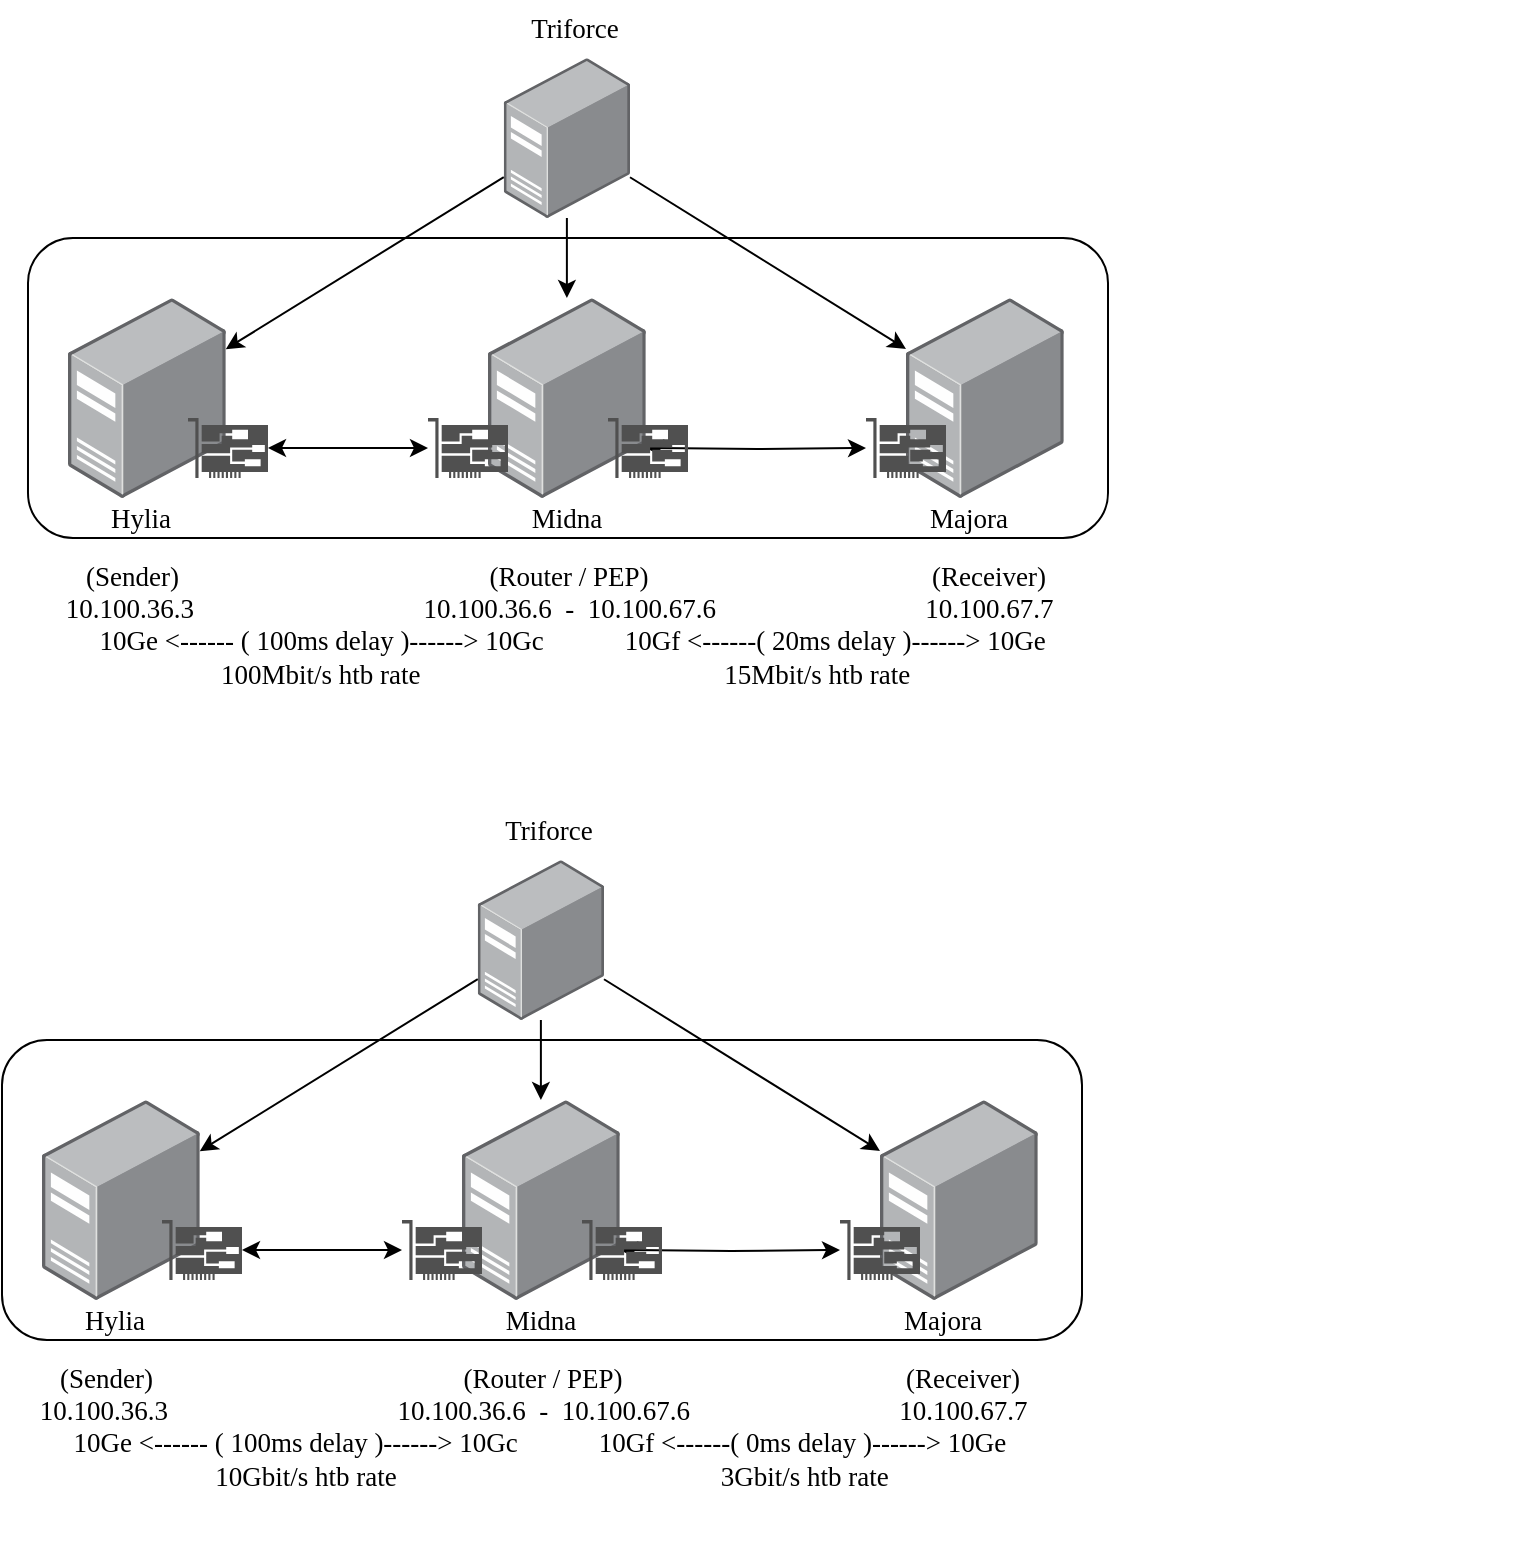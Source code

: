 <mxfile version="23.0.2" type="device">
  <diagram name="Page-1" id="tdqR3H0pgQtAeDCwSgcF">
    <mxGraphModel dx="2074" dy="1239" grid="0" gridSize="10" guides="1" tooltips="1" connect="1" arrows="1" fold="1" page="1" pageScale="1" pageWidth="827" pageHeight="1169" math="0" shadow="0">
      <root>
        <mxCell id="0" />
        <mxCell id="1" parent="0" />
        <mxCell id="V7EBvmDltSiEiASLBAJ4-13" value="" style="rounded=1;whiteSpace=wrap;html=1;fontFamily=Times New Roman;fontSize=13.5;" parent="1" vertex="1">
          <mxGeometry x="70" y="330" width="540" height="150" as="geometry" />
        </mxCell>
        <mxCell id="V7EBvmDltSiEiASLBAJ4-2" value="" style="image;points=[];aspect=fixed;html=1;align=center;shadow=0;dashed=0;image=img/lib/allied_telesis/computer_and_terminals/Server_Desktop.svg;fontFamily=Times New Roman;fontSize=13.5;" parent="1" vertex="1">
          <mxGeometry x="300" y="360" width="78.89" height="100" as="geometry" />
        </mxCell>
        <mxCell id="V7EBvmDltSiEiASLBAJ4-3" value="" style="image;points=[];aspect=fixed;html=1;align=center;shadow=0;dashed=0;image=img/lib/allied_telesis/computer_and_terminals/Server_Desktop.svg;fontFamily=Times New Roman;fontSize=13.5;" parent="1" vertex="1">
          <mxGeometry x="509" y="360" width="78.89" height="100" as="geometry" />
        </mxCell>
        <mxCell id="V7EBvmDltSiEiASLBAJ4-4" value="" style="image;points=[];aspect=fixed;html=1;align=center;shadow=0;dashed=0;image=img/lib/allied_telesis/computer_and_terminals/Server_Desktop.svg;fontFamily=Times New Roman;fontSize=13.5;" parent="1" vertex="1">
          <mxGeometry x="90" y="360" width="78.89" height="100" as="geometry" />
        </mxCell>
        <mxCell id="V7EBvmDltSiEiASLBAJ4-5" value="" style="sketch=0;pointerEvents=1;shadow=0;dashed=0;html=1;strokeColor=none;fillColor=#505050;labelPosition=center;verticalLabelPosition=bottom;verticalAlign=top;outlineConnect=0;align=center;shape=mxgraph.office.devices.nic;fontFamily=Times New Roman;fontSize=13.5;" parent="1" vertex="1">
          <mxGeometry x="489" y="420" width="40" height="30" as="geometry" />
        </mxCell>
        <mxCell id="V7EBvmDltSiEiASLBAJ4-17" style="edgeStyle=orthogonalEdgeStyle;rounded=0;orthogonalLoop=1;jettySize=auto;html=1;startArrow=classic;startFill=1;fontFamily=Times New Roman;fontSize=13.5;" parent="1" target="V7EBvmDltSiEiASLBAJ4-5" edge="1">
          <mxGeometry relative="1" as="geometry">
            <mxPoint x="379" y="435" as="sourcePoint" />
          </mxGeometry>
        </mxCell>
        <mxCell id="V7EBvmDltSiEiASLBAJ4-6" value="" style="sketch=0;pointerEvents=1;shadow=0;dashed=0;html=1;strokeColor=none;fillColor=#505050;labelPosition=center;verticalLabelPosition=bottom;verticalAlign=top;outlineConnect=0;align=center;shape=mxgraph.office.devices.nic;fontFamily=Times New Roman;fontSize=13.5;" parent="1" vertex="1">
          <mxGeometry x="360" y="420" width="40" height="30" as="geometry" />
        </mxCell>
        <mxCell id="V7EBvmDltSiEiASLBAJ4-7" value="" style="sketch=0;pointerEvents=1;shadow=0;dashed=0;html=1;strokeColor=none;fillColor=#505050;labelPosition=center;verticalLabelPosition=bottom;verticalAlign=top;outlineConnect=0;align=center;shape=mxgraph.office.devices.nic;fontFamily=Times New Roman;fontSize=13.5;" parent="1" vertex="1">
          <mxGeometry x="270" y="420" width="40" height="30" as="geometry" />
        </mxCell>
        <mxCell id="V7EBvmDltSiEiASLBAJ4-16" style="edgeStyle=orthogonalEdgeStyle;rounded=0;orthogonalLoop=1;jettySize=auto;html=1;startArrow=classic;startFill=1;fontFamily=Times New Roman;fontSize=13.5;" parent="1" source="V7EBvmDltSiEiASLBAJ4-8" target="V7EBvmDltSiEiASLBAJ4-7" edge="1">
          <mxGeometry relative="1" as="geometry" />
        </mxCell>
        <mxCell id="V7EBvmDltSiEiASLBAJ4-8" value="" style="sketch=0;pointerEvents=1;shadow=0;dashed=0;html=1;strokeColor=none;fillColor=#505050;labelPosition=center;verticalLabelPosition=bottom;verticalAlign=top;outlineConnect=0;align=center;shape=mxgraph.office.devices.nic;fontFamily=Times New Roman;fontSize=13.5;" parent="1" vertex="1">
          <mxGeometry x="150" y="420" width="40" height="30" as="geometry" />
        </mxCell>
        <mxCell id="V7EBvmDltSiEiASLBAJ4-12" value="        (Sender)                                              (Router / PEP)                                          (Receiver) &#xa;     10.100.36.3                                  10.100.36.6  -  10.100.67.6                               10.100.67.7&#xa;          10Ge &lt;------ ( 100ms delay )------&gt; 10Gc            10Gf &lt;------( 20ms delay )------&gt; 10Ge&#xa;                            100Mbit/s htb rate                                             15Mbit/s htb rate               &#xa; " style="text;whiteSpace=wrap;fontFamily=Times New Roman;fontSize=13.5;" parent="1" vertex="1">
          <mxGeometry x="70" y="485" width="750" height="100" as="geometry" />
        </mxCell>
        <mxCell id="V7EBvmDltSiEiASLBAJ4-19" value="" style="image;points=[];aspect=fixed;html=1;align=center;shadow=0;dashed=0;image=img/lib/allied_telesis/computer_and_terminals/Server_Desktop.svg;imageBackground=none;fontFamily=Times New Roman;fontSize=13.5;" parent="1" vertex="1">
          <mxGeometry x="307.89" y="240" width="63.11" height="80" as="geometry" />
        </mxCell>
        <mxCell id="V7EBvmDltSiEiASLBAJ4-20" value="" style="endArrow=classic;html=1;rounded=0;fontFamily=Times New Roman;fontSize=13.5;" parent="1" source="V7EBvmDltSiEiASLBAJ4-19" target="V7EBvmDltSiEiASLBAJ4-4" edge="1">
          <mxGeometry width="50" height="50" relative="1" as="geometry">
            <mxPoint x="350" y="430" as="sourcePoint" />
            <mxPoint x="400" y="380" as="targetPoint" />
          </mxGeometry>
        </mxCell>
        <mxCell id="V7EBvmDltSiEiASLBAJ4-21" value="" style="endArrow=classic;html=1;rounded=0;fontFamily=Times New Roman;fontSize=13.5;" parent="1" source="V7EBvmDltSiEiASLBAJ4-19" target="V7EBvmDltSiEiASLBAJ4-2" edge="1">
          <mxGeometry width="50" height="50" relative="1" as="geometry">
            <mxPoint x="320" y="308" as="sourcePoint" />
            <mxPoint x="159" y="398" as="targetPoint" />
          </mxGeometry>
        </mxCell>
        <mxCell id="V7EBvmDltSiEiASLBAJ4-22" value="" style="endArrow=classic;html=1;rounded=0;fontFamily=Times New Roman;fontSize=13.5;" parent="1" source="V7EBvmDltSiEiASLBAJ4-19" target="V7EBvmDltSiEiASLBAJ4-3" edge="1">
          <mxGeometry width="50" height="50" relative="1" as="geometry">
            <mxPoint x="350.0" y="297.835" as="sourcePoint" />
            <mxPoint x="329" y="370" as="targetPoint" />
          </mxGeometry>
        </mxCell>
        <mxCell id="V7EBvmDltSiEiASLBAJ4-23" value="Triforce" style="text;html=1;align=center;verticalAlign=middle;resizable=0;points=[];autosize=1;strokeColor=none;fillColor=none;fontFamily=Times New Roman;fontSize=13.5;" parent="1" vertex="1">
          <mxGeometry x="311" y="211" width="63" height="29" as="geometry" />
        </mxCell>
        <mxCell id="V7EBvmDltSiEiASLBAJ4-25" value="Hylia" style="text;html=1;align=center;verticalAlign=middle;resizable=0;points=[];autosize=1;strokeColor=none;fillColor=none;fontFamily=Times New Roman;fontSize=13.5;" parent="1" vertex="1">
          <mxGeometry x="101" y="456" width="49" height="29" as="geometry" />
        </mxCell>
        <mxCell id="V7EBvmDltSiEiASLBAJ4-26" value="Midna" style="text;html=1;align=center;verticalAlign=middle;resizable=0;points=[];autosize=1;strokeColor=none;fillColor=none;fontFamily=Times New Roman;fontSize=13.5;" parent="1" vertex="1">
          <mxGeometry x="311.89" y="456" width="55" height="29" as="geometry" />
        </mxCell>
        <mxCell id="V7EBvmDltSiEiASLBAJ4-27" value="Majora" style="text;html=1;align=center;verticalAlign=middle;resizable=0;points=[];autosize=1;strokeColor=none;fillColor=none;fontFamily=Times New Roman;fontSize=13.5;" parent="1" vertex="1">
          <mxGeometry x="511" y="456" width="58" height="29" as="geometry" />
        </mxCell>
        <mxCell id="GAOWvV596Atxpq5lM726-19" value="" style="rounded=1;whiteSpace=wrap;html=1;fontFamily=Times New Roman;fontSize=13.5;" vertex="1" parent="1">
          <mxGeometry x="57" y="731" width="540" height="150" as="geometry" />
        </mxCell>
        <mxCell id="GAOWvV596Atxpq5lM726-20" value="" style="image;points=[];aspect=fixed;html=1;align=center;shadow=0;dashed=0;image=img/lib/allied_telesis/computer_and_terminals/Server_Desktop.svg;fontFamily=Times New Roman;fontSize=13.5;" vertex="1" parent="1">
          <mxGeometry x="287" y="761" width="78.89" height="100" as="geometry" />
        </mxCell>
        <mxCell id="GAOWvV596Atxpq5lM726-21" value="" style="image;points=[];aspect=fixed;html=1;align=center;shadow=0;dashed=0;image=img/lib/allied_telesis/computer_and_terminals/Server_Desktop.svg;fontFamily=Times New Roman;fontSize=13.5;" vertex="1" parent="1">
          <mxGeometry x="496" y="761" width="78.89" height="100" as="geometry" />
        </mxCell>
        <mxCell id="GAOWvV596Atxpq5lM726-22" value="" style="image;points=[];aspect=fixed;html=1;align=center;shadow=0;dashed=0;image=img/lib/allied_telesis/computer_and_terminals/Server_Desktop.svg;fontFamily=Times New Roman;fontSize=13.5;" vertex="1" parent="1">
          <mxGeometry x="77" y="761" width="78.89" height="100" as="geometry" />
        </mxCell>
        <mxCell id="GAOWvV596Atxpq5lM726-23" value="" style="sketch=0;pointerEvents=1;shadow=0;dashed=0;html=1;strokeColor=none;fillColor=#505050;labelPosition=center;verticalLabelPosition=bottom;verticalAlign=top;outlineConnect=0;align=center;shape=mxgraph.office.devices.nic;fontFamily=Times New Roman;fontSize=13.5;" vertex="1" parent="1">
          <mxGeometry x="476" y="821" width="40" height="30" as="geometry" />
        </mxCell>
        <mxCell id="GAOWvV596Atxpq5lM726-24" style="edgeStyle=orthogonalEdgeStyle;rounded=0;orthogonalLoop=1;jettySize=auto;html=1;startArrow=classic;startFill=1;fontFamily=Times New Roman;fontSize=13.5;" edge="1" parent="1" target="GAOWvV596Atxpq5lM726-23">
          <mxGeometry relative="1" as="geometry">
            <mxPoint x="366" y="836" as="sourcePoint" />
          </mxGeometry>
        </mxCell>
        <mxCell id="GAOWvV596Atxpq5lM726-25" value="" style="sketch=0;pointerEvents=1;shadow=0;dashed=0;html=1;strokeColor=none;fillColor=#505050;labelPosition=center;verticalLabelPosition=bottom;verticalAlign=top;outlineConnect=0;align=center;shape=mxgraph.office.devices.nic;fontFamily=Times New Roman;fontSize=13.5;" vertex="1" parent="1">
          <mxGeometry x="347" y="821" width="40" height="30" as="geometry" />
        </mxCell>
        <mxCell id="GAOWvV596Atxpq5lM726-26" value="" style="sketch=0;pointerEvents=1;shadow=0;dashed=0;html=1;strokeColor=none;fillColor=#505050;labelPosition=center;verticalLabelPosition=bottom;verticalAlign=top;outlineConnect=0;align=center;shape=mxgraph.office.devices.nic;fontFamily=Times New Roman;fontSize=13.5;" vertex="1" parent="1">
          <mxGeometry x="257" y="821" width="40" height="30" as="geometry" />
        </mxCell>
        <mxCell id="GAOWvV596Atxpq5lM726-27" style="edgeStyle=orthogonalEdgeStyle;rounded=0;orthogonalLoop=1;jettySize=auto;html=1;startArrow=classic;startFill=1;fontFamily=Times New Roman;fontSize=13.5;" edge="1" parent="1" source="GAOWvV596Atxpq5lM726-28" target="GAOWvV596Atxpq5lM726-26">
          <mxGeometry relative="1" as="geometry" />
        </mxCell>
        <mxCell id="GAOWvV596Atxpq5lM726-28" value="" style="sketch=0;pointerEvents=1;shadow=0;dashed=0;html=1;strokeColor=none;fillColor=#505050;labelPosition=center;verticalLabelPosition=bottom;verticalAlign=top;outlineConnect=0;align=center;shape=mxgraph.office.devices.nic;fontFamily=Times New Roman;fontSize=13.5;" vertex="1" parent="1">
          <mxGeometry x="137" y="821" width="40" height="30" as="geometry" />
        </mxCell>
        <mxCell id="GAOWvV596Atxpq5lM726-29" value="        (Sender)                                              (Router / PEP)                                          (Receiver) &#xa;     10.100.36.3                                  10.100.36.6  -  10.100.67.6                               10.100.67.7&#xa;          10Ge &lt;------ ( 100ms delay )------&gt; 10Gc            10Gf &lt;------( 0ms delay )------&gt; 10Ge&#xa;                               10Gbit/s htb rate                                                3Gbit/s htb rate               &#xa; " style="text;whiteSpace=wrap;fontFamily=Times New Roman;fontSize=13.5;" vertex="1" parent="1">
          <mxGeometry x="57" y="886" width="750" height="100" as="geometry" />
        </mxCell>
        <mxCell id="GAOWvV596Atxpq5lM726-30" value="" style="image;points=[];aspect=fixed;html=1;align=center;shadow=0;dashed=0;image=img/lib/allied_telesis/computer_and_terminals/Server_Desktop.svg;imageBackground=none;fontFamily=Times New Roman;fontSize=13.5;" vertex="1" parent="1">
          <mxGeometry x="294.89" y="641" width="63.11" height="80" as="geometry" />
        </mxCell>
        <mxCell id="GAOWvV596Atxpq5lM726-31" value="" style="endArrow=classic;html=1;rounded=0;fontFamily=Times New Roman;fontSize=13.5;" edge="1" parent="1" source="GAOWvV596Atxpq5lM726-30" target="GAOWvV596Atxpq5lM726-22">
          <mxGeometry width="50" height="50" relative="1" as="geometry">
            <mxPoint x="337" y="831" as="sourcePoint" />
            <mxPoint x="387" y="781" as="targetPoint" />
          </mxGeometry>
        </mxCell>
        <mxCell id="GAOWvV596Atxpq5lM726-32" value="" style="endArrow=classic;html=1;rounded=0;fontFamily=Times New Roman;fontSize=13.5;" edge="1" parent="1" source="GAOWvV596Atxpq5lM726-30" target="GAOWvV596Atxpq5lM726-20">
          <mxGeometry width="50" height="50" relative="1" as="geometry">
            <mxPoint x="307" y="709" as="sourcePoint" />
            <mxPoint x="146" y="799" as="targetPoint" />
          </mxGeometry>
        </mxCell>
        <mxCell id="GAOWvV596Atxpq5lM726-33" value="" style="endArrow=classic;html=1;rounded=0;fontFamily=Times New Roman;fontSize=13.5;" edge="1" parent="1" source="GAOWvV596Atxpq5lM726-30" target="GAOWvV596Atxpq5lM726-21">
          <mxGeometry width="50" height="50" relative="1" as="geometry">
            <mxPoint x="337.0" y="698.835" as="sourcePoint" />
            <mxPoint x="316" y="771" as="targetPoint" />
          </mxGeometry>
        </mxCell>
        <mxCell id="GAOWvV596Atxpq5lM726-34" value="Triforce" style="text;html=1;align=center;verticalAlign=middle;resizable=0;points=[];autosize=1;strokeColor=none;fillColor=none;fontFamily=Times New Roman;fontSize=13.5;" vertex="1" parent="1">
          <mxGeometry x="298" y="612" width="63" height="29" as="geometry" />
        </mxCell>
        <mxCell id="GAOWvV596Atxpq5lM726-35" value="Hylia" style="text;html=1;align=center;verticalAlign=middle;resizable=0;points=[];autosize=1;strokeColor=none;fillColor=none;fontFamily=Times New Roman;fontSize=13.5;" vertex="1" parent="1">
          <mxGeometry x="88" y="857" width="49" height="29" as="geometry" />
        </mxCell>
        <mxCell id="GAOWvV596Atxpq5lM726-36" value="Midna" style="text;html=1;align=center;verticalAlign=middle;resizable=0;points=[];autosize=1;strokeColor=none;fillColor=none;fontFamily=Times New Roman;fontSize=13.5;" vertex="1" parent="1">
          <mxGeometry x="298.89" y="857" width="55" height="29" as="geometry" />
        </mxCell>
        <mxCell id="GAOWvV596Atxpq5lM726-37" value="Majora" style="text;html=1;align=center;verticalAlign=middle;resizable=0;points=[];autosize=1;strokeColor=none;fillColor=none;fontFamily=Times New Roman;fontSize=13.5;" vertex="1" parent="1">
          <mxGeometry x="498" y="857" width="58" height="29" as="geometry" />
        </mxCell>
      </root>
    </mxGraphModel>
  </diagram>
</mxfile>
